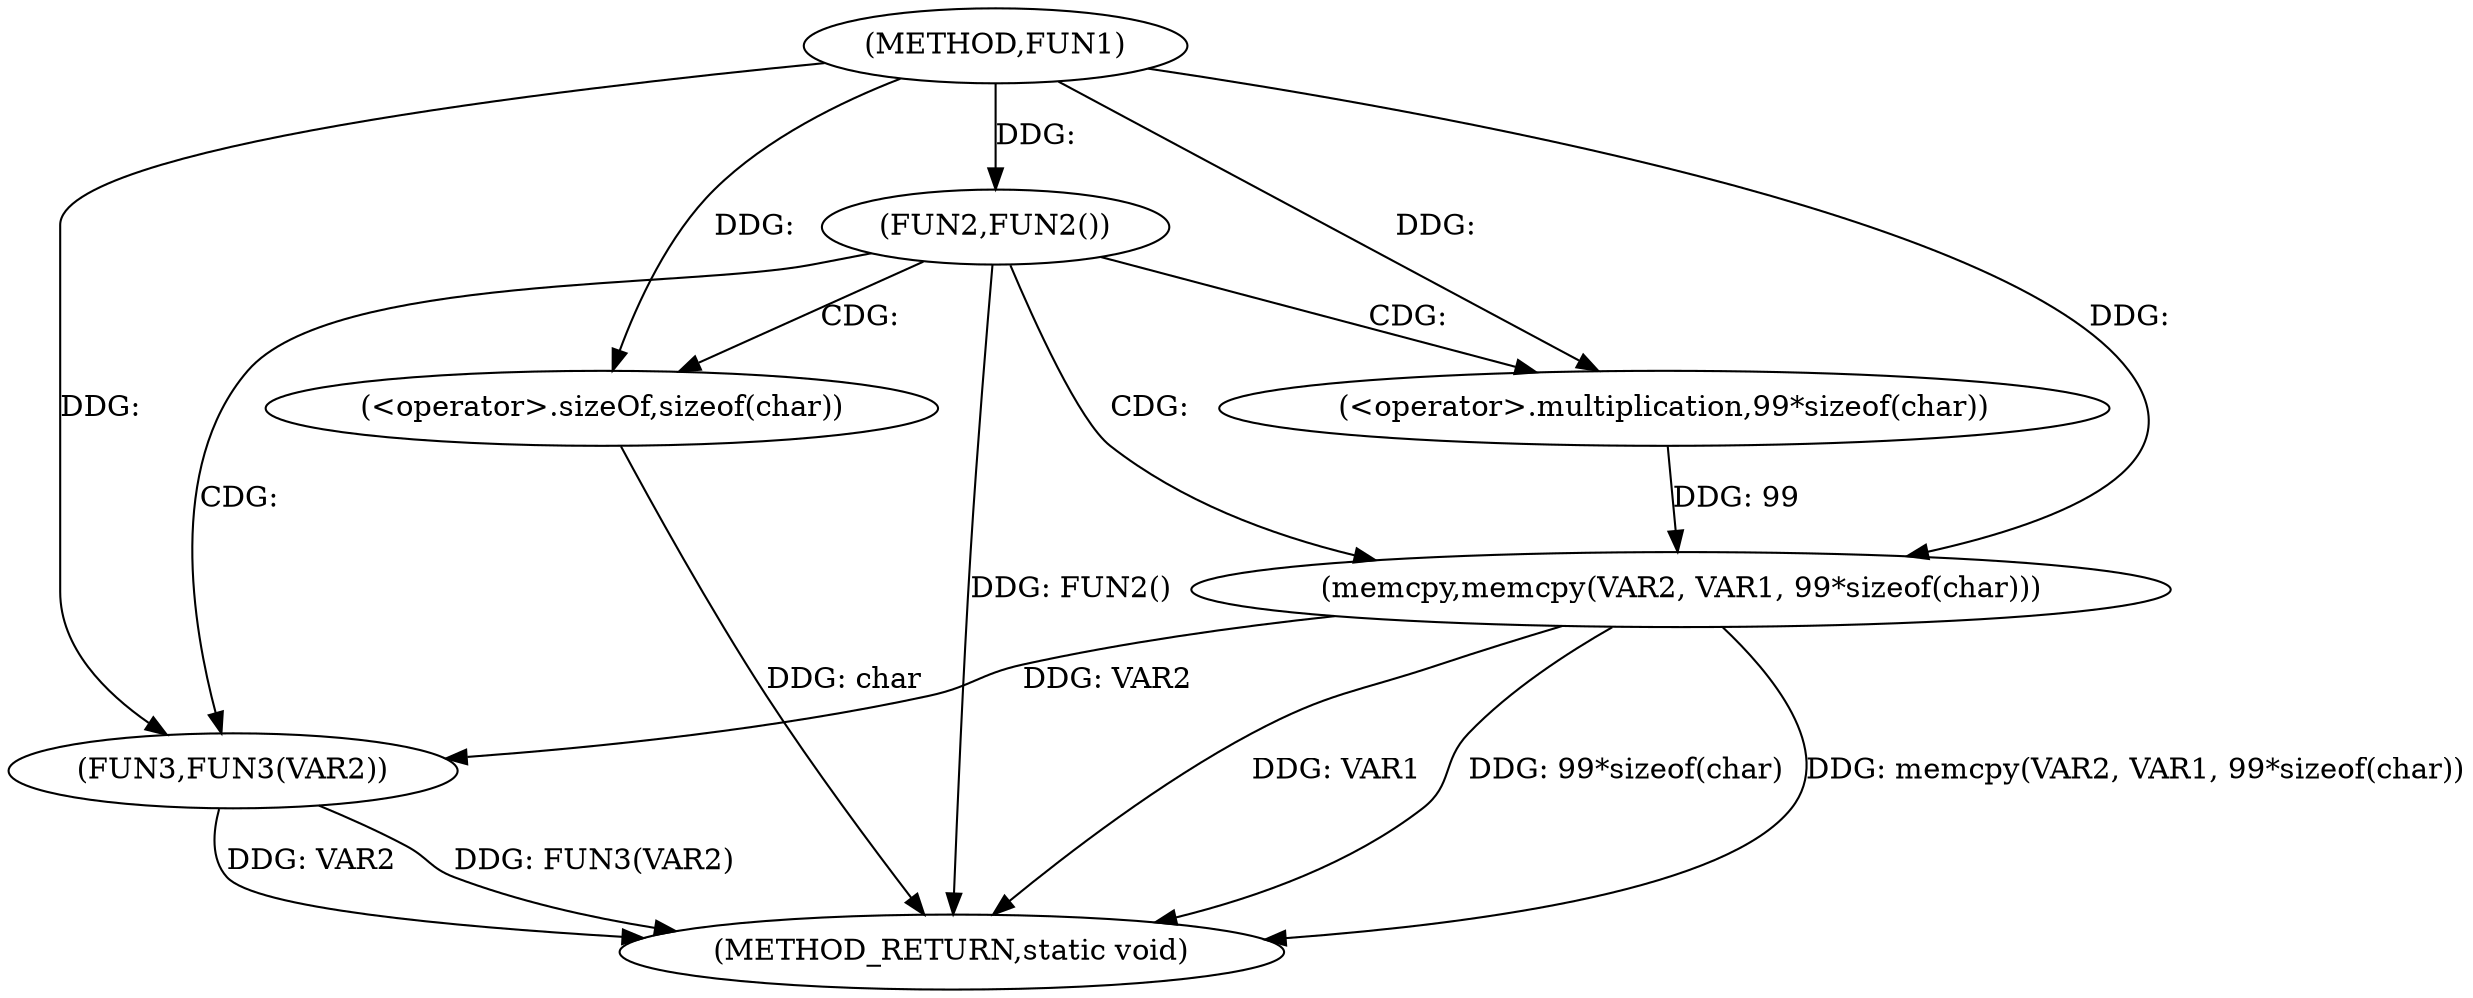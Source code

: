 digraph FUN1 {  
"1000100" [label = "(METHOD,FUN1)" ]
"1000117" [label = "(METHOD_RETURN,static void)" ]
"1000103" [label = "(FUN2,FUN2())" ]
"1000108" [label = "(memcpy,memcpy(VAR2, VAR1, 99*sizeof(char)))" ]
"1000111" [label = "(<operator>.multiplication,99*sizeof(char))" ]
"1000113" [label = "(<operator>.sizeOf,sizeof(char))" ]
"1000115" [label = "(FUN3,FUN3(VAR2))" ]
  "1000108" -> "1000117"  [ label = "DDG: memcpy(VAR2, VAR1, 99*sizeof(char))"] 
  "1000113" -> "1000117"  [ label = "DDG: char"] 
  "1000103" -> "1000117"  [ label = "DDG: FUN2()"] 
  "1000115" -> "1000117"  [ label = "DDG: FUN3(VAR2)"] 
  "1000108" -> "1000117"  [ label = "DDG: VAR1"] 
  "1000108" -> "1000117"  [ label = "DDG: 99*sizeof(char)"] 
  "1000115" -> "1000117"  [ label = "DDG: VAR2"] 
  "1000100" -> "1000103"  [ label = "DDG: "] 
  "1000100" -> "1000108"  [ label = "DDG: "] 
  "1000111" -> "1000108"  [ label = "DDG: 99"] 
  "1000100" -> "1000111"  [ label = "DDG: "] 
  "1000100" -> "1000113"  [ label = "DDG: "] 
  "1000108" -> "1000115"  [ label = "DDG: VAR2"] 
  "1000100" -> "1000115"  [ label = "DDG: "] 
  "1000103" -> "1000115"  [ label = "CDG: "] 
  "1000103" -> "1000108"  [ label = "CDG: "] 
  "1000103" -> "1000113"  [ label = "CDG: "] 
  "1000103" -> "1000111"  [ label = "CDG: "] 
}
